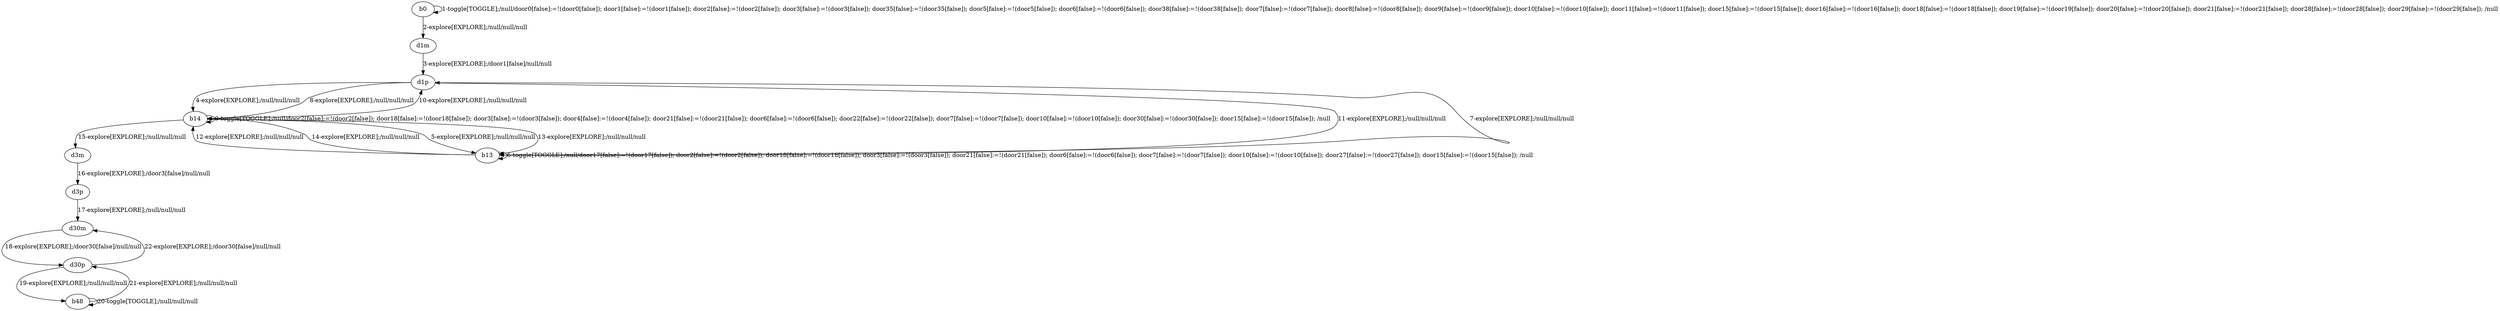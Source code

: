 # Total number of goals covered by this test: 1
# d30p --> d30m

digraph g {
"b0" -> "b0" [label = "1-toggle[TOGGLE];/null/door0[false]:=!(door0[false]); door1[false]:=!(door1[false]); door2[false]:=!(door2[false]); door3[false]:=!(door3[false]); door35[false]:=!(door35[false]); door5[false]:=!(door5[false]); door6[false]:=!(door6[false]); door38[false]:=!(door38[false]); door7[false]:=!(door7[false]); door8[false]:=!(door8[false]); door9[false]:=!(door9[false]); door10[false]:=!(door10[false]); door11[false]:=!(door11[false]); door15[false]:=!(door15[false]); door16[false]:=!(door16[false]); door18[false]:=!(door18[false]); door19[false]:=!(door19[false]); door20[false]:=!(door20[false]); door21[false]:=!(door21[false]); door28[false]:=!(door28[false]); door29[false]:=!(door29[false]); /null"];
"b0" -> "d1m" [label = "2-explore[EXPLORE];/null/null/null"];
"d1m" -> "d1p" [label = "3-explore[EXPLORE];/door1[false]/null/null"];
"d1p" -> "b14" [label = "4-explore[EXPLORE];/null/null/null"];
"b14" -> "b13" [label = "5-explore[EXPLORE];/null/null/null"];
"b13" -> "b13" [label = "6-toggle[TOGGLE];/null/door17[false]:=!(door17[false]); door2[false]:=!(door2[false]); door18[false]:=!(door18[false]); door3[false]:=!(door3[false]); door21[false]:=!(door21[false]); door6[false]:=!(door6[false]); door7[false]:=!(door7[false]); door10[false]:=!(door10[false]); door27[false]:=!(door27[false]); door15[false]:=!(door15[false]); /null"];
"b13" -> "d1p" [label = "7-explore[EXPLORE];/null/null/null"];
"d1p" -> "b14" [label = "8-explore[EXPLORE];/null/null/null"];
"b14" -> "b14" [label = "9-toggle[TOGGLE];/null/door2[false]:=!(door2[false]); door18[false]:=!(door18[false]); door3[false]:=!(door3[false]); door4[false]:=!(door4[false]); door21[false]:=!(door21[false]); door6[false]:=!(door6[false]); door22[false]:=!(door22[false]); door7[false]:=!(door7[false]); door10[false]:=!(door10[false]); door30[false]:=!(door30[false]); door15[false]:=!(door15[false]); /null"];
"b14" -> "d1p" [label = "10-explore[EXPLORE];/null/null/null"];
"d1p" -> "b13" [label = "11-explore[EXPLORE];/null/null/null"];
"b13" -> "b14" [label = "12-explore[EXPLORE];/null/null/null"];
"b14" -> "b13" [label = "13-explore[EXPLORE];/null/null/null"];
"b13" -> "b14" [label = "14-explore[EXPLORE];/null/null/null"];
"b14" -> "d3m" [label = "15-explore[EXPLORE];/null/null/null"];
"d3m" -> "d3p" [label = "16-explore[EXPLORE];/door3[false]/null/null"];
"d3p" -> "d30m" [label = "17-explore[EXPLORE];/null/null/null"];
"d30m" -> "d30p" [label = "18-explore[EXPLORE];/door30[false]/null/null"];
"d30p" -> "b48" [label = "19-explore[EXPLORE];/null/null/null"];
"b48" -> "b48" [label = "20-toggle[TOGGLE];/null/null/null"];
"b48" -> "d30p" [label = "21-explore[EXPLORE];/null/null/null"];
"d30p" -> "d30m" [label = "22-explore[EXPLORE];/door30[false]/null/null"];
}
